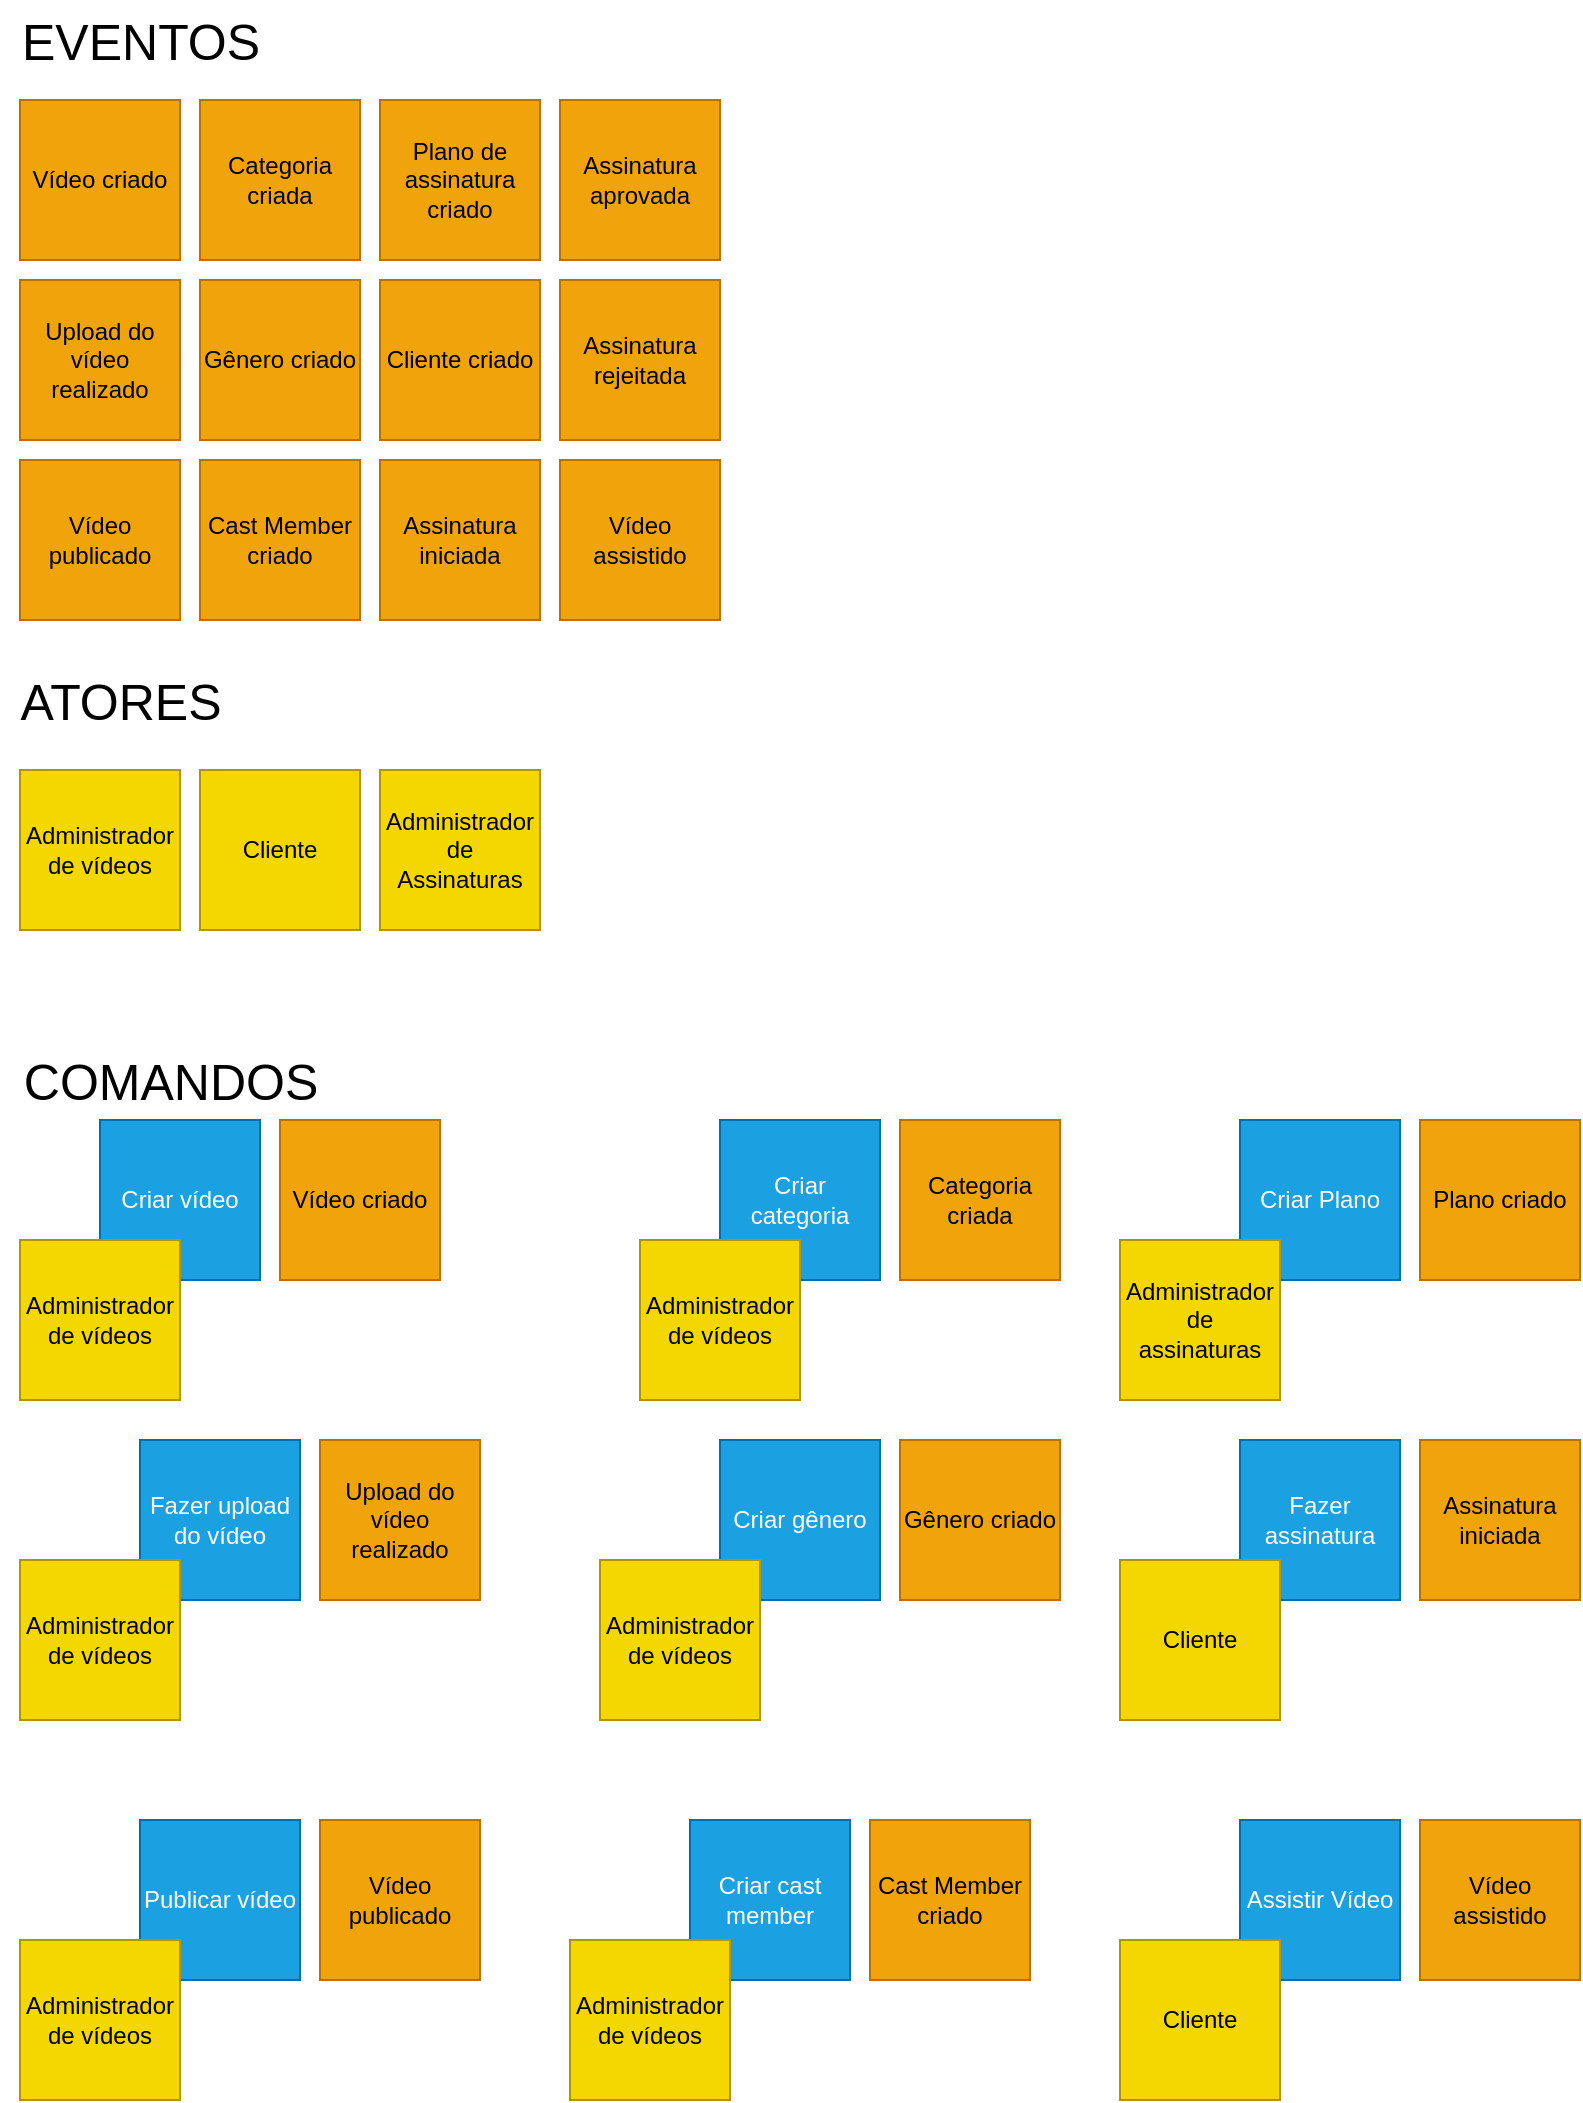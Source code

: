 <mxfile>
    <diagram id="nKNEXT5ZMw7rAxgOzKtQ" name="Page-1">
        <mxGraphModel dx="1438" dy="847" grid="1" gridSize="10" guides="1" tooltips="1" connect="1" arrows="1" fold="1" page="1" pageScale="1" pageWidth="827" pageHeight="1169" math="0" shadow="0">
            <root>
                <mxCell id="0"/>
                <mxCell id="1" parent="0"/>
                <mxCell id="27" value="Fazer upload do vídeo" style="whiteSpace=wrap;html=1;aspect=fixed;fillColor=#1ba1e2;fontColor=#ffffff;strokeColor=#006EAF;" vertex="1" parent="1">
                    <mxGeometry x="100" y="730" width="80" height="80" as="geometry"/>
                </mxCell>
                <mxCell id="24" value="Criar vídeo" style="whiteSpace=wrap;html=1;aspect=fixed;fillColor=#1ba1e2;fontColor=#ffffff;strokeColor=#006EAF;" vertex="1" parent="1">
                    <mxGeometry x="80" y="570" width="80" height="80" as="geometry"/>
                </mxCell>
                <mxCell id="2" value="Administrador de vídeos" style="whiteSpace=wrap;html=1;aspect=fixed;fillColor=#f4d701;fontColor=#000000;strokeColor=#B09500;" vertex="1" parent="1">
                    <mxGeometry x="40" y="395" width="80" height="80" as="geometry"/>
                </mxCell>
                <mxCell id="3" value="Cliente" style="whiteSpace=wrap;html=1;aspect=fixed;fillColor=#f4d701;fontColor=#000000;strokeColor=#B09500;" vertex="1" parent="1">
                    <mxGeometry x="130" y="395" width="80" height="80" as="geometry"/>
                </mxCell>
                <mxCell id="4" value="Administrador de Assinaturas" style="whiteSpace=wrap;html=1;aspect=fixed;fillColor=#f4d701;fontColor=#000000;strokeColor=#B09500;" vertex="1" parent="1">
                    <mxGeometry x="220" y="395" width="80" height="80" as="geometry"/>
                </mxCell>
                <mxCell id="6" value="&lt;font style=&quot;font-size: 25px;&quot;&gt;ATORES&lt;/font&gt;" style="text;html=1;align=center;verticalAlign=middle;resizable=0;points=[];autosize=1;strokeColor=none;fillColor=none;" vertex="1" parent="1">
                    <mxGeometry x="30" y="340" width="120" height="40" as="geometry"/>
                </mxCell>
                <mxCell id="9" value="Vídeo criado" style="whiteSpace=wrap;html=1;aspect=fixed;fillColor=#f0a30a;fontColor=#000000;strokeColor=#BD7000;" vertex="1" parent="1">
                    <mxGeometry x="40" y="60" width="80" height="80" as="geometry"/>
                </mxCell>
                <mxCell id="10" value="Categoria criada" style="whiteSpace=wrap;html=1;aspect=fixed;fillColor=#f0a30a;fontColor=#000000;strokeColor=#BD7000;" vertex="1" parent="1">
                    <mxGeometry x="130" y="60" width="80" height="80" as="geometry"/>
                </mxCell>
                <mxCell id="11" value="Plano de assinatura criado" style="whiteSpace=wrap;html=1;aspect=fixed;fillColor=#f0a30a;fontColor=#000000;strokeColor=#BD7000;" vertex="1" parent="1">
                    <mxGeometry x="220" y="60" width="80" height="80" as="geometry"/>
                </mxCell>
                <mxCell id="12" value="Assinatura aprovada" style="whiteSpace=wrap;html=1;aspect=fixed;fillColor=#f0a30a;fontColor=#000000;strokeColor=#BD7000;" vertex="1" parent="1">
                    <mxGeometry x="310" y="60" width="80" height="80" as="geometry"/>
                </mxCell>
                <mxCell id="13" value="Upload do vídeo realizado" style="whiteSpace=wrap;html=1;aspect=fixed;fillColor=#f0a30a;fontColor=#000000;strokeColor=#BD7000;" vertex="1" parent="1">
                    <mxGeometry x="40" y="150" width="80" height="80" as="geometry"/>
                </mxCell>
                <mxCell id="14" value="Gênero criado" style="whiteSpace=wrap;html=1;aspect=fixed;fillColor=#f0a30a;fontColor=#000000;strokeColor=#BD7000;" vertex="1" parent="1">
                    <mxGeometry x="130" y="150" width="80" height="80" as="geometry"/>
                </mxCell>
                <mxCell id="15" value="Cliente criado" style="whiteSpace=wrap;html=1;aspect=fixed;fillColor=#f0a30a;fontColor=#000000;strokeColor=#BD7000;" vertex="1" parent="1">
                    <mxGeometry x="220" y="150" width="80" height="80" as="geometry"/>
                </mxCell>
                <mxCell id="16" value="Assinatura rejeitada" style="whiteSpace=wrap;html=1;aspect=fixed;fillColor=#f0a30a;fontColor=#000000;strokeColor=#BD7000;" vertex="1" parent="1">
                    <mxGeometry x="310" y="150" width="80" height="80" as="geometry"/>
                </mxCell>
                <mxCell id="17" value="Vídeo publicado" style="whiteSpace=wrap;html=1;aspect=fixed;fillColor=#f0a30a;fontColor=#000000;strokeColor=#BD7000;" vertex="1" parent="1">
                    <mxGeometry x="40" y="240" width="80" height="80" as="geometry"/>
                </mxCell>
                <mxCell id="18" value="Cast Member criado" style="whiteSpace=wrap;html=1;aspect=fixed;fillColor=#f0a30a;fontColor=#000000;strokeColor=#BD7000;" vertex="1" parent="1">
                    <mxGeometry x="130" y="240" width="80" height="80" as="geometry"/>
                </mxCell>
                <mxCell id="19" value="Assinatura iniciada" style="whiteSpace=wrap;html=1;aspect=fixed;fillColor=#f0a30a;fontColor=#000000;strokeColor=#BD7000;" vertex="1" parent="1">
                    <mxGeometry x="220" y="240" width="80" height="80" as="geometry"/>
                </mxCell>
                <mxCell id="20" value="Vídeo assistido" style="whiteSpace=wrap;html=1;aspect=fixed;fillColor=#f0a30a;fontColor=#000000;strokeColor=#BD7000;" vertex="1" parent="1">
                    <mxGeometry x="310" y="240" width="80" height="80" as="geometry"/>
                </mxCell>
                <mxCell id="21" value="&lt;font style=&quot;font-size: 25px;&quot;&gt;EVENTOS&lt;/font&gt;" style="text;html=1;align=center;verticalAlign=middle;resizable=0;points=[];autosize=1;strokeColor=none;fillColor=none;" vertex="1" parent="1">
                    <mxGeometry x="30" y="10" width="140" height="40" as="geometry"/>
                </mxCell>
                <mxCell id="22" value="&lt;font style=&quot;font-size: 25px;&quot;&gt;COMANDOS&lt;/font&gt;" style="text;html=1;align=center;verticalAlign=middle;resizable=0;points=[];autosize=1;strokeColor=none;fillColor=none;" vertex="1" parent="1">
                    <mxGeometry x="30" y="530" width="170" height="40" as="geometry"/>
                </mxCell>
                <mxCell id="23" value="Administrador de vídeos" style="whiteSpace=wrap;html=1;aspect=fixed;fillColor=#f4d701;fontColor=#000000;strokeColor=#B09500;" vertex="1" parent="1">
                    <mxGeometry x="40" y="630" width="80" height="80" as="geometry"/>
                </mxCell>
                <mxCell id="25" value="Vídeo criado" style="whiteSpace=wrap;html=1;aspect=fixed;fillColor=#f0a30a;fontColor=#000000;strokeColor=#BD7000;" vertex="1" parent="1">
                    <mxGeometry x="170" y="570" width="80" height="80" as="geometry"/>
                </mxCell>
                <mxCell id="26" value="Administrador de vídeos" style="whiteSpace=wrap;html=1;aspect=fixed;fillColor=#f4d701;fontColor=#000000;strokeColor=#B09500;direction=south;" vertex="1" parent="1">
                    <mxGeometry x="40" y="790" width="80" height="80" as="geometry"/>
                </mxCell>
                <mxCell id="28" value="Upload do vídeo realizado" style="whiteSpace=wrap;html=1;aspect=fixed;fillColor=#f0a30a;fontColor=#000000;strokeColor=#BD7000;" vertex="1" parent="1">
                    <mxGeometry x="190" y="730" width="80" height="80" as="geometry"/>
                </mxCell>
                <mxCell id="29" value="Criar categoria" style="whiteSpace=wrap;html=1;aspect=fixed;fillColor=#1ba1e2;fontColor=#ffffff;strokeColor=#006EAF;" vertex="1" parent="1">
                    <mxGeometry x="390" y="570" width="80" height="80" as="geometry"/>
                </mxCell>
                <mxCell id="30" value="Administrador de vídeos" style="whiteSpace=wrap;html=1;aspect=fixed;fillColor=#f4d701;fontColor=#000000;strokeColor=#B09500;" vertex="1" parent="1">
                    <mxGeometry x="350" y="630" width="80" height="80" as="geometry"/>
                </mxCell>
                <mxCell id="31" value="Categoria criada" style="whiteSpace=wrap;html=1;aspect=fixed;fillColor=#f0a30a;fontColor=#000000;strokeColor=#BD7000;" vertex="1" parent="1">
                    <mxGeometry x="480" y="570" width="80" height="80" as="geometry"/>
                </mxCell>
                <mxCell id="32" value="Criar gênero" style="whiteSpace=wrap;html=1;aspect=fixed;fillColor=#1ba1e2;fontColor=#ffffff;strokeColor=#006EAF;" vertex="1" parent="1">
                    <mxGeometry x="390" y="730" width="80" height="80" as="geometry"/>
                </mxCell>
                <mxCell id="33" value="Administrador de vídeos" style="whiteSpace=wrap;html=1;aspect=fixed;fillColor=#f4d701;fontColor=#000000;strokeColor=#B09500;" vertex="1" parent="1">
                    <mxGeometry x="330" y="790" width="80" height="80" as="geometry"/>
                </mxCell>
                <mxCell id="34" value="Gênero criado" style="whiteSpace=wrap;html=1;aspect=fixed;fillColor=#f0a30a;fontColor=#000000;strokeColor=#BD7000;" vertex="1" parent="1">
                    <mxGeometry x="480" y="730" width="80" height="80" as="geometry"/>
                </mxCell>
                <mxCell id="35" value="Publicar vídeo" style="whiteSpace=wrap;html=1;aspect=fixed;fillColor=#1ba1e2;fontColor=#ffffff;strokeColor=#006EAF;" vertex="1" parent="1">
                    <mxGeometry x="100" y="920" width="80" height="80" as="geometry"/>
                </mxCell>
                <mxCell id="36" value="Administrador de vídeos" style="whiteSpace=wrap;html=1;aspect=fixed;fillColor=#f4d701;fontColor=#000000;strokeColor=#B09500;direction=north;" vertex="1" parent="1">
                    <mxGeometry x="40" y="980" width="80" height="80" as="geometry"/>
                </mxCell>
                <mxCell id="37" value="Vídeo publicado" style="whiteSpace=wrap;html=1;aspect=fixed;fillColor=#f0a30a;fontColor=#000000;strokeColor=#BD7000;" vertex="1" parent="1">
                    <mxGeometry x="190" y="920" width="80" height="80" as="geometry"/>
                </mxCell>
                <mxCell id="38" value="Criar cast member" style="whiteSpace=wrap;html=1;aspect=fixed;fillColor=#1ba1e2;fontColor=#ffffff;strokeColor=#006EAF;" vertex="1" parent="1">
                    <mxGeometry x="375" y="920" width="80" height="80" as="geometry"/>
                </mxCell>
                <mxCell id="39" value="Administrador de vídeos" style="whiteSpace=wrap;html=1;aspect=fixed;fillColor=#f4d701;fontColor=#000000;strokeColor=#B09500;" vertex="1" parent="1">
                    <mxGeometry x="315" y="980" width="80" height="80" as="geometry"/>
                </mxCell>
                <mxCell id="40" value="Cast Member criado" style="whiteSpace=wrap;html=1;aspect=fixed;fillColor=#f0a30a;fontColor=#000000;strokeColor=#BD7000;" vertex="1" parent="1">
                    <mxGeometry x="465" y="920" width="80" height="80" as="geometry"/>
                </mxCell>
                <mxCell id="41" value="Criar Plano" style="whiteSpace=wrap;html=1;aspect=fixed;fillColor=#1ba1e2;fontColor=#ffffff;strokeColor=#006EAF;" vertex="1" parent="1">
                    <mxGeometry x="650" y="570" width="80" height="80" as="geometry"/>
                </mxCell>
                <mxCell id="42" value="Administrador de assinaturas" style="whiteSpace=wrap;html=1;aspect=fixed;fillColor=#f4d701;fontColor=#000000;strokeColor=#B09500;" vertex="1" parent="1">
                    <mxGeometry x="590" y="630" width="80" height="80" as="geometry"/>
                </mxCell>
                <mxCell id="43" value="Plano criado" style="whiteSpace=wrap;html=1;aspect=fixed;fillColor=#f0a30a;fontColor=#000000;strokeColor=#BD7000;" vertex="1" parent="1">
                    <mxGeometry x="740" y="570" width="80" height="80" as="geometry"/>
                </mxCell>
                <mxCell id="44" value="Fazer assinatura" style="whiteSpace=wrap;html=1;aspect=fixed;fillColor=#1ba1e2;fontColor=#ffffff;strokeColor=#006EAF;" vertex="1" parent="1">
                    <mxGeometry x="650" y="730" width="80" height="80" as="geometry"/>
                </mxCell>
                <mxCell id="45" value="Cliente" style="whiteSpace=wrap;html=1;aspect=fixed;fillColor=#f4d701;fontColor=#000000;strokeColor=#B09500;" vertex="1" parent="1">
                    <mxGeometry x="590" y="790" width="80" height="80" as="geometry"/>
                </mxCell>
                <mxCell id="46" value="Assinatura iniciada" style="whiteSpace=wrap;html=1;aspect=fixed;fillColor=#f0a30a;fontColor=#000000;strokeColor=#BD7000;" vertex="1" parent="1">
                    <mxGeometry x="740" y="730" width="80" height="80" as="geometry"/>
                </mxCell>
                <mxCell id="47" value="Assistir Vídeo" style="whiteSpace=wrap;html=1;aspect=fixed;fillColor=#1ba1e2;fontColor=#ffffff;strokeColor=#006EAF;" vertex="1" parent="1">
                    <mxGeometry x="650" y="920" width="80" height="80" as="geometry"/>
                </mxCell>
                <mxCell id="48" value="Cliente" style="whiteSpace=wrap;html=1;aspect=fixed;fillColor=#f4d701;fontColor=#000000;strokeColor=#B09500;" vertex="1" parent="1">
                    <mxGeometry x="590" y="980" width="80" height="80" as="geometry"/>
                </mxCell>
                <mxCell id="49" value="Vídeo assistido" style="whiteSpace=wrap;html=1;aspect=fixed;fillColor=#f0a30a;fontColor=#000000;strokeColor=#BD7000;" vertex="1" parent="1">
                    <mxGeometry x="740" y="920" width="80" height="80" as="geometry"/>
                </mxCell>
            </root>
        </mxGraphModel>
    </diagram>
</mxfile>